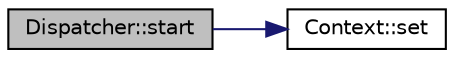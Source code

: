 digraph "Dispatcher::start"
{
  bgcolor="transparent";
  edge [fontname="Helvetica",fontsize="10",labelfontname="Helvetica",labelfontsize="10"];
  node [fontname="Helvetica",fontsize="10",shape=record];
  rankdir="LR";
  Node1 [label="Dispatcher::start",height=0.2,width=0.4,color="black", fillcolor="grey75", style="filled", fontcolor="black"];
  Node1 -> Node2 [color="midnightblue",fontsize="10",style="solid",fontname="Helvetica"];
  Node2 [label="Context::set",height=0.2,width=0.4,color="black",URL="$classContext.html#ac60d77b1d5b0671f9311d19429489fa8",tooltip="replaces the currently running context with this one "];
}
